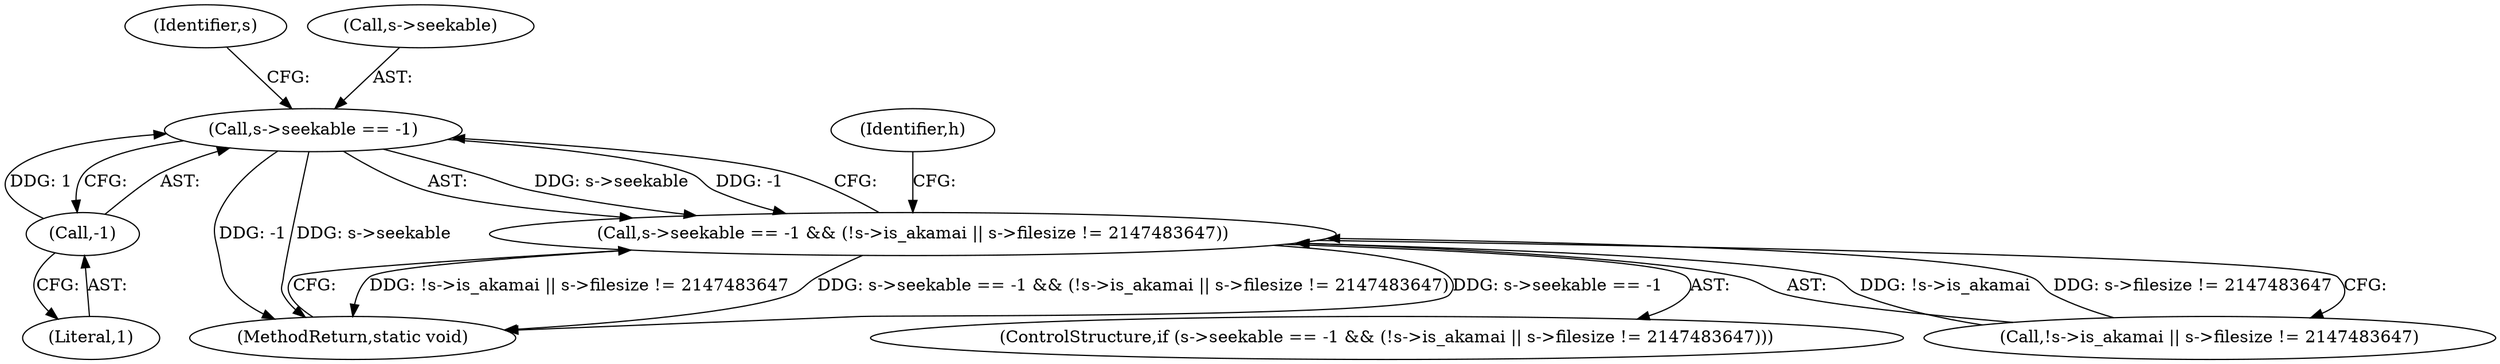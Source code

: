 digraph "0_FFmpeg_2a05c8f813de6f2278827734bf8102291e7484aa_6@pointer" {
"1000153" [label="(Call,s->seekable == -1)"];
"1000157" [label="(Call,-1)"];
"1000152" [label="(Call,s->seekable == -1 && (!s->is_akamai || s->filesize != 2147483647))"];
"1000153" [label="(Call,s->seekable == -1)"];
"1000159" [label="(Call,!s->is_akamai || s->filesize != 2147483647)"];
"1000171" [label="(Identifier,h)"];
"1000151" [label="(ControlStructure,if (s->seekable == -1 && (!s->is_akamai || s->filesize != 2147483647)))"];
"1000174" [label="(MethodReturn,static void)"];
"1000157" [label="(Call,-1)"];
"1000162" [label="(Identifier,s)"];
"1000154" [label="(Call,s->seekable)"];
"1000152" [label="(Call,s->seekable == -1 && (!s->is_akamai || s->filesize != 2147483647))"];
"1000158" [label="(Literal,1)"];
"1000153" -> "1000152"  [label="AST: "];
"1000153" -> "1000157"  [label="CFG: "];
"1000154" -> "1000153"  [label="AST: "];
"1000157" -> "1000153"  [label="AST: "];
"1000162" -> "1000153"  [label="CFG: "];
"1000152" -> "1000153"  [label="CFG: "];
"1000153" -> "1000174"  [label="DDG: -1"];
"1000153" -> "1000174"  [label="DDG: s->seekable"];
"1000153" -> "1000152"  [label="DDG: s->seekable"];
"1000153" -> "1000152"  [label="DDG: -1"];
"1000157" -> "1000153"  [label="DDG: 1"];
"1000157" -> "1000158"  [label="CFG: "];
"1000158" -> "1000157"  [label="AST: "];
"1000152" -> "1000151"  [label="AST: "];
"1000152" -> "1000159"  [label="CFG: "];
"1000159" -> "1000152"  [label="AST: "];
"1000171" -> "1000152"  [label="CFG: "];
"1000174" -> "1000152"  [label="CFG: "];
"1000152" -> "1000174"  [label="DDG: !s->is_akamai || s->filesize != 2147483647"];
"1000152" -> "1000174"  [label="DDG: s->seekable == -1 && (!s->is_akamai || s->filesize != 2147483647)"];
"1000152" -> "1000174"  [label="DDG: s->seekable == -1"];
"1000159" -> "1000152"  [label="DDG: !s->is_akamai"];
"1000159" -> "1000152"  [label="DDG: s->filesize != 2147483647"];
}
